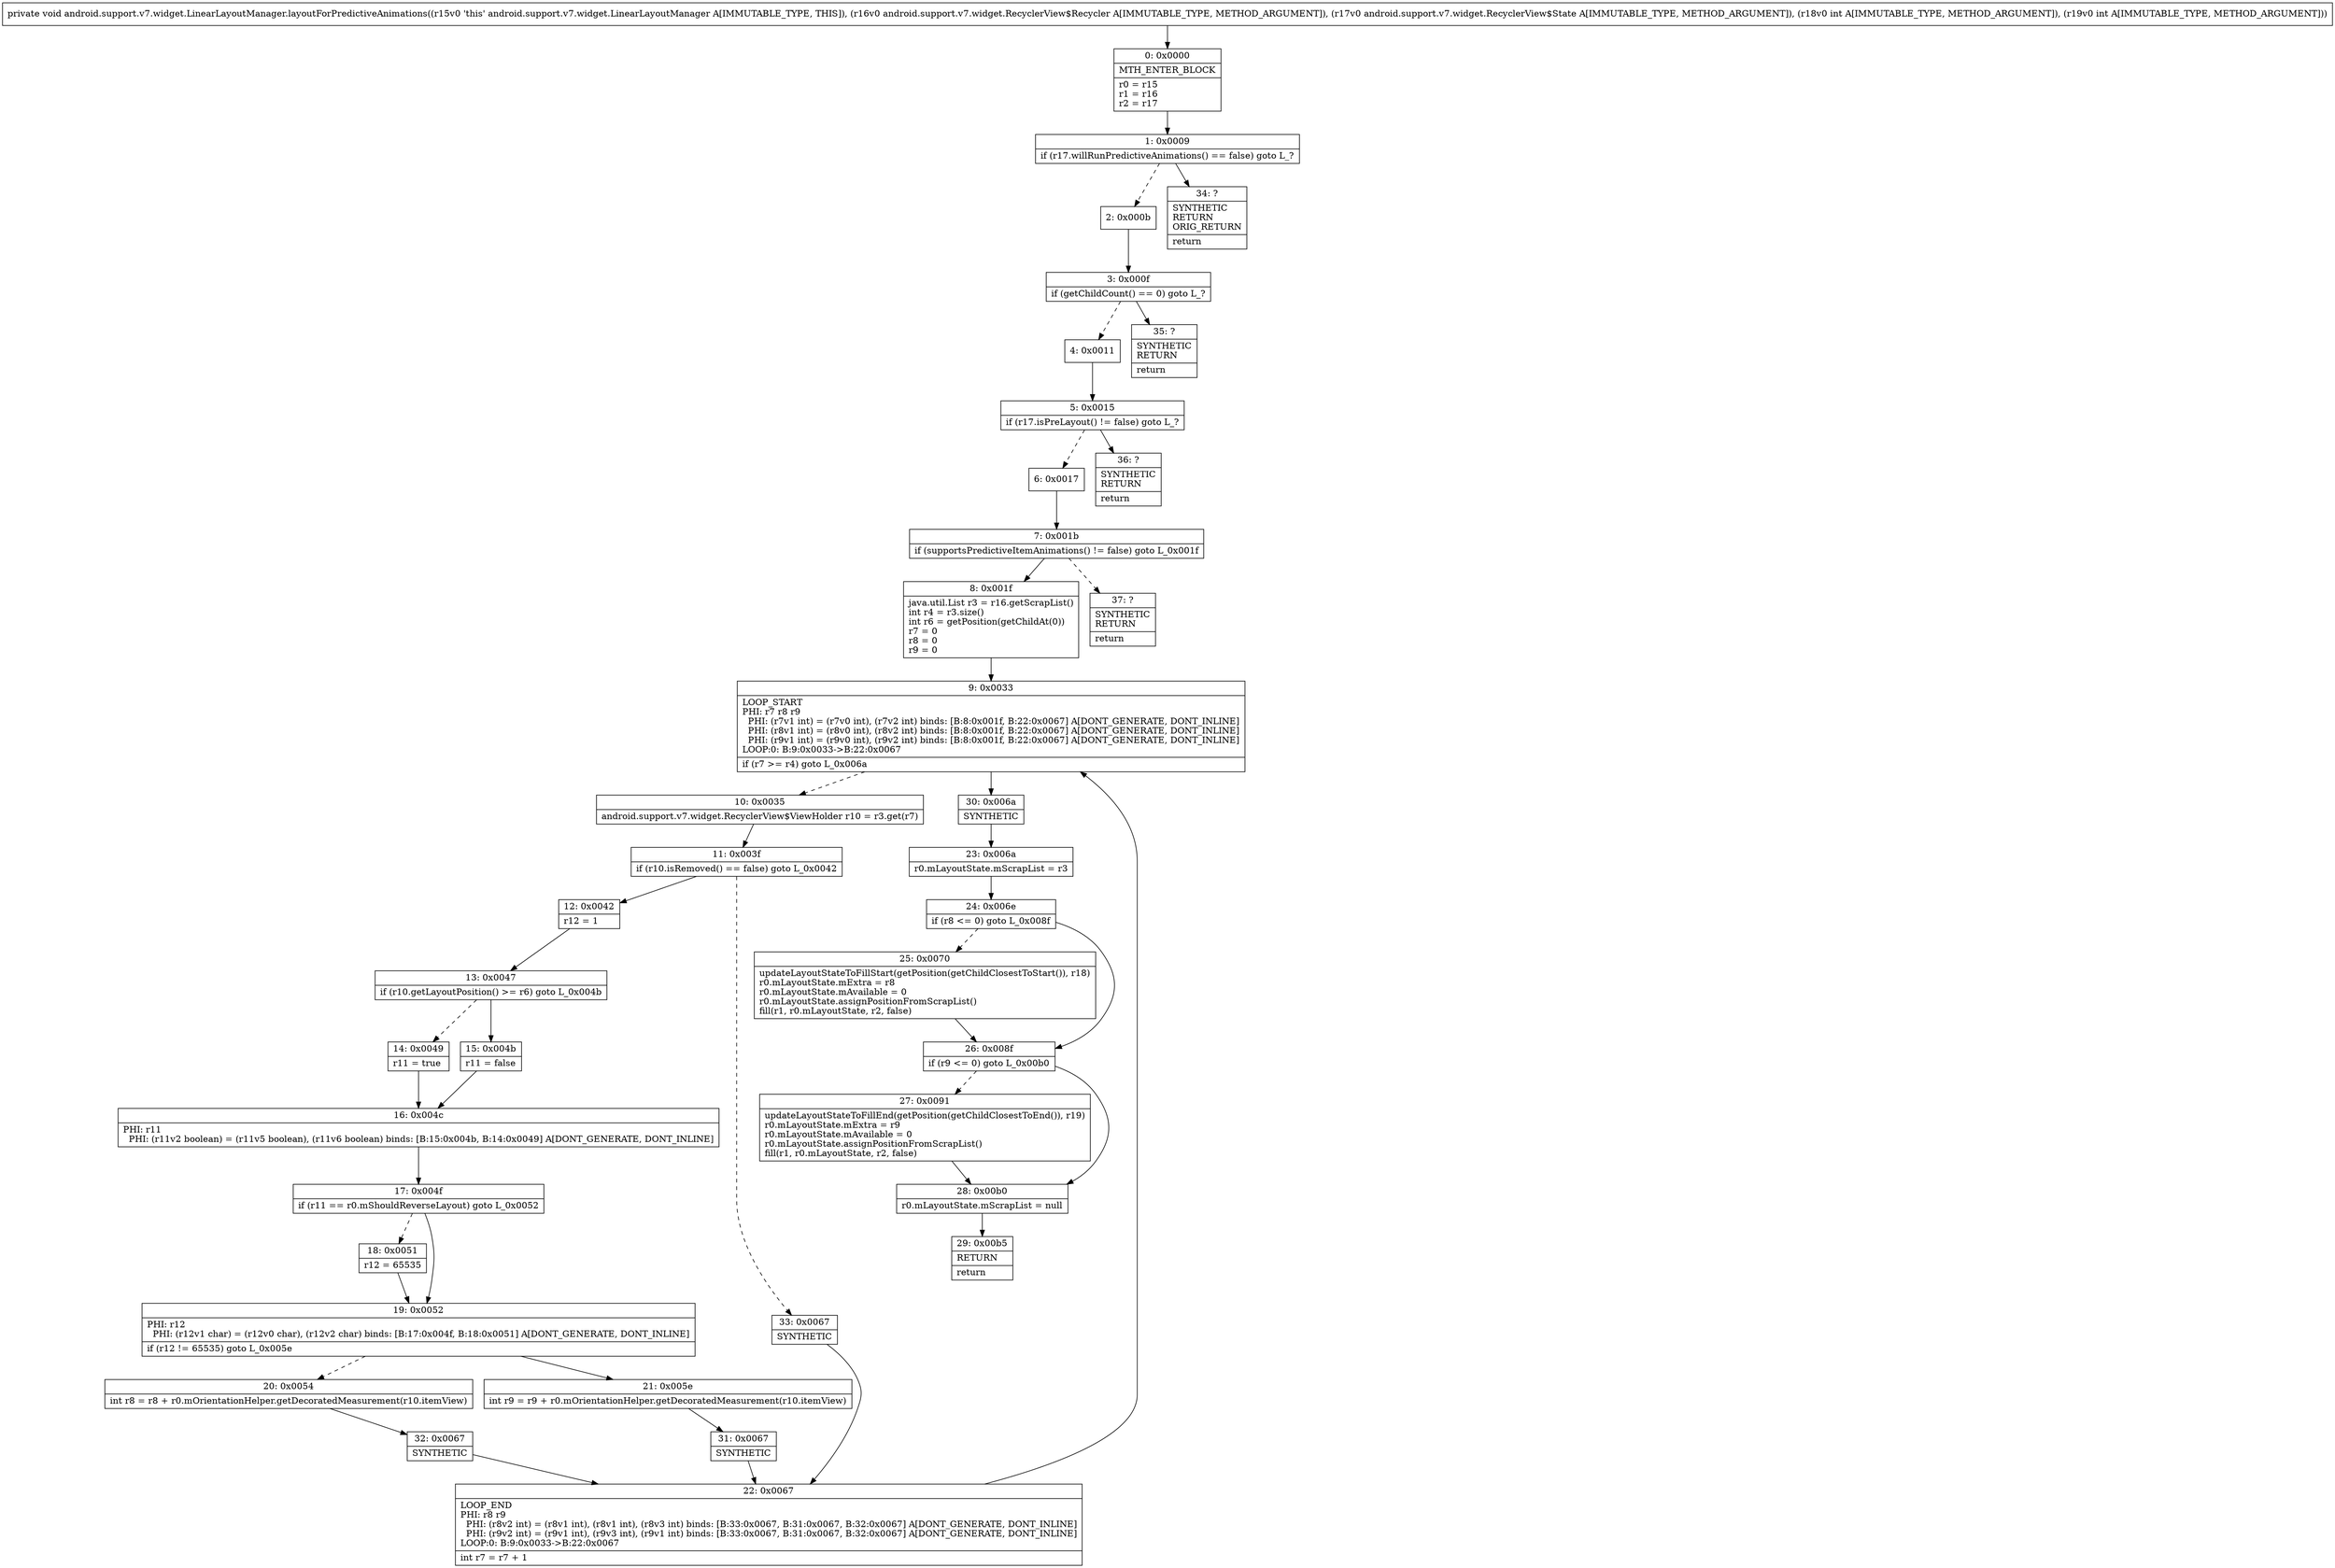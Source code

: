 digraph "CFG forandroid.support.v7.widget.LinearLayoutManager.layoutForPredictiveAnimations(Landroid\/support\/v7\/widget\/RecyclerView$Recycler;Landroid\/support\/v7\/widget\/RecyclerView$State;II)V" {
Node_0 [shape=record,label="{0\:\ 0x0000|MTH_ENTER_BLOCK\l|r0 = r15\lr1 = r16\lr2 = r17\l}"];
Node_1 [shape=record,label="{1\:\ 0x0009|if (r17.willRunPredictiveAnimations() == false) goto L_?\l}"];
Node_2 [shape=record,label="{2\:\ 0x000b}"];
Node_3 [shape=record,label="{3\:\ 0x000f|if (getChildCount() == 0) goto L_?\l}"];
Node_4 [shape=record,label="{4\:\ 0x0011}"];
Node_5 [shape=record,label="{5\:\ 0x0015|if (r17.isPreLayout() != false) goto L_?\l}"];
Node_6 [shape=record,label="{6\:\ 0x0017}"];
Node_7 [shape=record,label="{7\:\ 0x001b|if (supportsPredictiveItemAnimations() != false) goto L_0x001f\l}"];
Node_8 [shape=record,label="{8\:\ 0x001f|java.util.List r3 = r16.getScrapList()\lint r4 = r3.size()\lint r6 = getPosition(getChildAt(0))\lr7 = 0\lr8 = 0\lr9 = 0\l}"];
Node_9 [shape=record,label="{9\:\ 0x0033|LOOP_START\lPHI: r7 r8 r9 \l  PHI: (r7v1 int) = (r7v0 int), (r7v2 int) binds: [B:8:0x001f, B:22:0x0067] A[DONT_GENERATE, DONT_INLINE]\l  PHI: (r8v1 int) = (r8v0 int), (r8v2 int) binds: [B:8:0x001f, B:22:0x0067] A[DONT_GENERATE, DONT_INLINE]\l  PHI: (r9v1 int) = (r9v0 int), (r9v2 int) binds: [B:8:0x001f, B:22:0x0067] A[DONT_GENERATE, DONT_INLINE]\lLOOP:0: B:9:0x0033\-\>B:22:0x0067\l|if (r7 \>= r4) goto L_0x006a\l}"];
Node_10 [shape=record,label="{10\:\ 0x0035|android.support.v7.widget.RecyclerView$ViewHolder r10 = r3.get(r7)\l}"];
Node_11 [shape=record,label="{11\:\ 0x003f|if (r10.isRemoved() == false) goto L_0x0042\l}"];
Node_12 [shape=record,label="{12\:\ 0x0042|r12 = 1\l}"];
Node_13 [shape=record,label="{13\:\ 0x0047|if (r10.getLayoutPosition() \>= r6) goto L_0x004b\l}"];
Node_14 [shape=record,label="{14\:\ 0x0049|r11 = true\l}"];
Node_15 [shape=record,label="{15\:\ 0x004b|r11 = false\l}"];
Node_16 [shape=record,label="{16\:\ 0x004c|PHI: r11 \l  PHI: (r11v2 boolean) = (r11v5 boolean), (r11v6 boolean) binds: [B:15:0x004b, B:14:0x0049] A[DONT_GENERATE, DONT_INLINE]\l}"];
Node_17 [shape=record,label="{17\:\ 0x004f|if (r11 == r0.mShouldReverseLayout) goto L_0x0052\l}"];
Node_18 [shape=record,label="{18\:\ 0x0051|r12 = 65535\l}"];
Node_19 [shape=record,label="{19\:\ 0x0052|PHI: r12 \l  PHI: (r12v1 char) = (r12v0 char), (r12v2 char) binds: [B:17:0x004f, B:18:0x0051] A[DONT_GENERATE, DONT_INLINE]\l|if (r12 != 65535) goto L_0x005e\l}"];
Node_20 [shape=record,label="{20\:\ 0x0054|int r8 = r8 + r0.mOrientationHelper.getDecoratedMeasurement(r10.itemView)\l}"];
Node_21 [shape=record,label="{21\:\ 0x005e|int r9 = r9 + r0.mOrientationHelper.getDecoratedMeasurement(r10.itemView)\l}"];
Node_22 [shape=record,label="{22\:\ 0x0067|LOOP_END\lPHI: r8 r9 \l  PHI: (r8v2 int) = (r8v1 int), (r8v1 int), (r8v3 int) binds: [B:33:0x0067, B:31:0x0067, B:32:0x0067] A[DONT_GENERATE, DONT_INLINE]\l  PHI: (r9v2 int) = (r9v1 int), (r9v3 int), (r9v1 int) binds: [B:33:0x0067, B:31:0x0067, B:32:0x0067] A[DONT_GENERATE, DONT_INLINE]\lLOOP:0: B:9:0x0033\-\>B:22:0x0067\l|int r7 = r7 + 1\l}"];
Node_23 [shape=record,label="{23\:\ 0x006a|r0.mLayoutState.mScrapList = r3\l}"];
Node_24 [shape=record,label="{24\:\ 0x006e|if (r8 \<= 0) goto L_0x008f\l}"];
Node_25 [shape=record,label="{25\:\ 0x0070|updateLayoutStateToFillStart(getPosition(getChildClosestToStart()), r18)\lr0.mLayoutState.mExtra = r8\lr0.mLayoutState.mAvailable = 0\lr0.mLayoutState.assignPositionFromScrapList()\lfill(r1, r0.mLayoutState, r2, false)\l}"];
Node_26 [shape=record,label="{26\:\ 0x008f|if (r9 \<= 0) goto L_0x00b0\l}"];
Node_27 [shape=record,label="{27\:\ 0x0091|updateLayoutStateToFillEnd(getPosition(getChildClosestToEnd()), r19)\lr0.mLayoutState.mExtra = r9\lr0.mLayoutState.mAvailable = 0\lr0.mLayoutState.assignPositionFromScrapList()\lfill(r1, r0.mLayoutState, r2, false)\l}"];
Node_28 [shape=record,label="{28\:\ 0x00b0|r0.mLayoutState.mScrapList = null\l}"];
Node_29 [shape=record,label="{29\:\ 0x00b5|RETURN\l|return\l}"];
Node_30 [shape=record,label="{30\:\ 0x006a|SYNTHETIC\l}"];
Node_31 [shape=record,label="{31\:\ 0x0067|SYNTHETIC\l}"];
Node_32 [shape=record,label="{32\:\ 0x0067|SYNTHETIC\l}"];
Node_33 [shape=record,label="{33\:\ 0x0067|SYNTHETIC\l}"];
Node_34 [shape=record,label="{34\:\ ?|SYNTHETIC\lRETURN\lORIG_RETURN\l|return\l}"];
Node_35 [shape=record,label="{35\:\ ?|SYNTHETIC\lRETURN\l|return\l}"];
Node_36 [shape=record,label="{36\:\ ?|SYNTHETIC\lRETURN\l|return\l}"];
Node_37 [shape=record,label="{37\:\ ?|SYNTHETIC\lRETURN\l|return\l}"];
MethodNode[shape=record,label="{private void android.support.v7.widget.LinearLayoutManager.layoutForPredictiveAnimations((r15v0 'this' android.support.v7.widget.LinearLayoutManager A[IMMUTABLE_TYPE, THIS]), (r16v0 android.support.v7.widget.RecyclerView$Recycler A[IMMUTABLE_TYPE, METHOD_ARGUMENT]), (r17v0 android.support.v7.widget.RecyclerView$State A[IMMUTABLE_TYPE, METHOD_ARGUMENT]), (r18v0 int A[IMMUTABLE_TYPE, METHOD_ARGUMENT]), (r19v0 int A[IMMUTABLE_TYPE, METHOD_ARGUMENT])) }"];
MethodNode -> Node_0;
Node_0 -> Node_1;
Node_1 -> Node_2[style=dashed];
Node_1 -> Node_34;
Node_2 -> Node_3;
Node_3 -> Node_4[style=dashed];
Node_3 -> Node_35;
Node_4 -> Node_5;
Node_5 -> Node_6[style=dashed];
Node_5 -> Node_36;
Node_6 -> Node_7;
Node_7 -> Node_8;
Node_7 -> Node_37[style=dashed];
Node_8 -> Node_9;
Node_9 -> Node_10[style=dashed];
Node_9 -> Node_30;
Node_10 -> Node_11;
Node_11 -> Node_12;
Node_11 -> Node_33[style=dashed];
Node_12 -> Node_13;
Node_13 -> Node_14[style=dashed];
Node_13 -> Node_15;
Node_14 -> Node_16;
Node_15 -> Node_16;
Node_16 -> Node_17;
Node_17 -> Node_18[style=dashed];
Node_17 -> Node_19;
Node_18 -> Node_19;
Node_19 -> Node_20[style=dashed];
Node_19 -> Node_21;
Node_20 -> Node_32;
Node_21 -> Node_31;
Node_22 -> Node_9;
Node_23 -> Node_24;
Node_24 -> Node_25[style=dashed];
Node_24 -> Node_26;
Node_25 -> Node_26;
Node_26 -> Node_27[style=dashed];
Node_26 -> Node_28;
Node_27 -> Node_28;
Node_28 -> Node_29;
Node_30 -> Node_23;
Node_31 -> Node_22;
Node_32 -> Node_22;
Node_33 -> Node_22;
}

